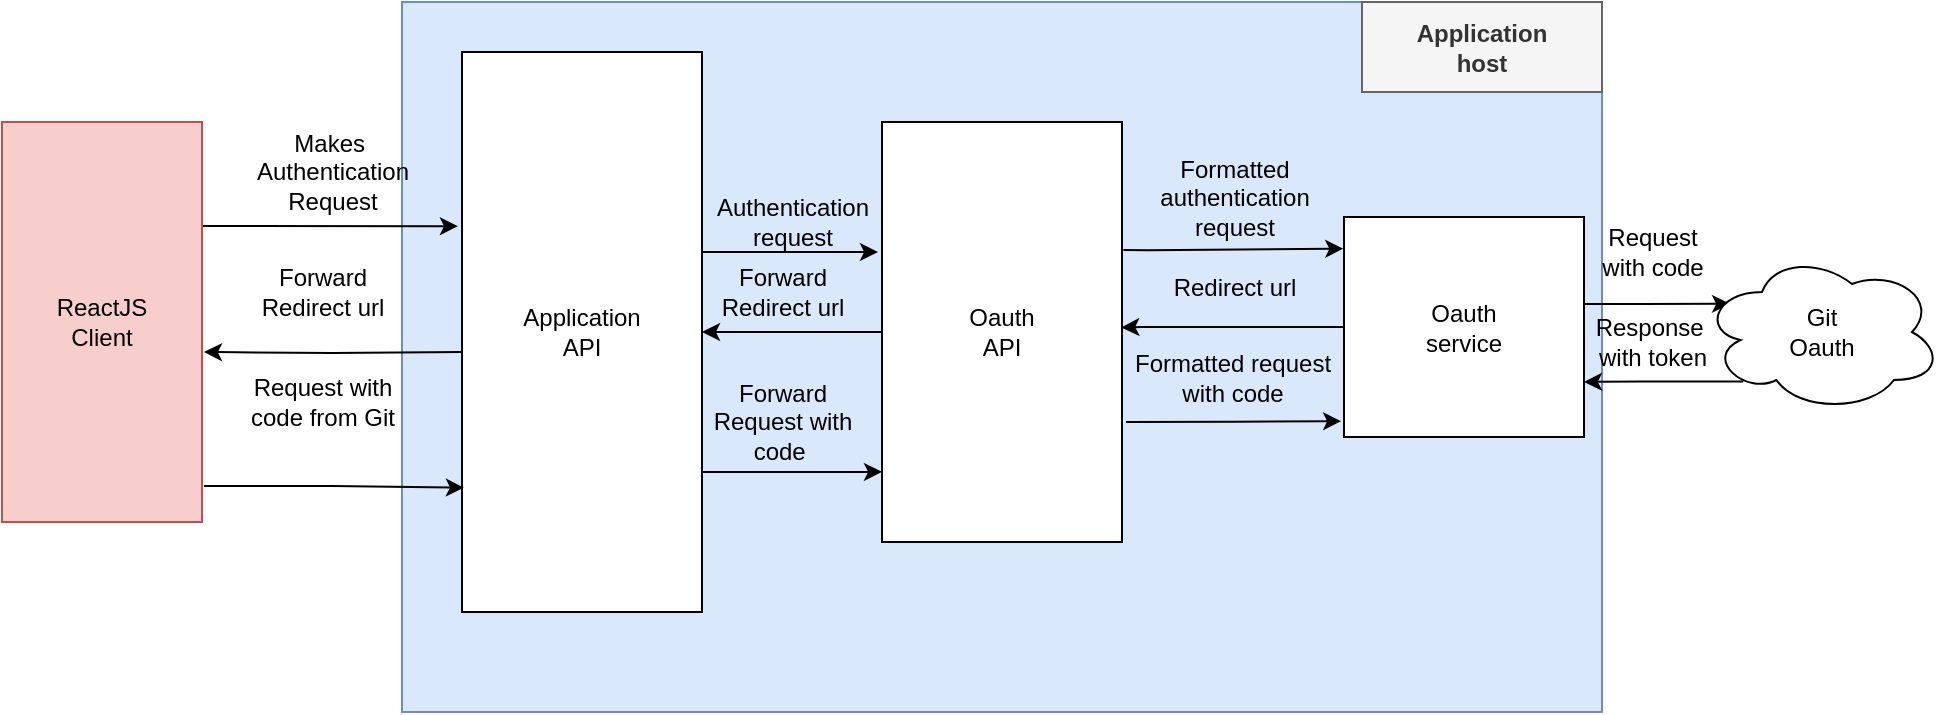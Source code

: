 <mxfile version="14.2.9" type="device"><diagram id="A3223G4YG6sxvBZfmURg" name="Page-1"><mxGraphModel dx="2249" dy="705" grid="1" gridSize="10" guides="1" tooltips="1" connect="1" arrows="1" fold="1" page="1" pageScale="1" pageWidth="827" pageHeight="1169" math="0" shadow="0"><root><mxCell id="0"/><mxCell id="1" parent="0"/><mxCell id="tsgNUOlN_CS2y4Dn1mhE-34" value="" style="rounded=0;whiteSpace=wrap;html=1;fillColor=#dae8fc;strokeColor=#6c8ebf;" vertex="1" parent="1"><mxGeometry x="10" y="35" width="600" height="355" as="geometry"/></mxCell><mxCell id="tsgNUOlN_CS2y4Dn1mhE-5" style="edgeStyle=orthogonalEdgeStyle;rounded=0;orthogonalLoop=1;jettySize=auto;html=1;" edge="1" parent="1" source="tsgNUOlN_CS2y4Dn1mhE-1"><mxGeometry relative="1" as="geometry"><mxPoint x="248" y="160" as="targetPoint"/><Array as="points"><mxPoint x="248" y="160"/></Array></mxGeometry></mxCell><mxCell id="tsgNUOlN_CS2y4Dn1mhE-22" style="edgeStyle=orthogonalEdgeStyle;rounded=0;orthogonalLoop=1;jettySize=auto;html=1;entryX=1.01;entryY=0.575;entryDx=0;entryDy=0;entryPerimeter=0;" edge="1" parent="1" target="tsgNUOlN_CS2y4Dn1mhE-18"><mxGeometry relative="1" as="geometry"><mxPoint x="40" y="210" as="sourcePoint"/></mxGeometry></mxCell><mxCell id="tsgNUOlN_CS2y4Dn1mhE-26" style="edgeStyle=orthogonalEdgeStyle;rounded=0;orthogonalLoop=1;jettySize=auto;html=1;exitX=1;exitY=0.75;exitDx=0;exitDy=0;entryX=0;entryY=0.833;entryDx=0;entryDy=0;entryPerimeter=0;" edge="1" parent="1" source="tsgNUOlN_CS2y4Dn1mhE-1" target="tsgNUOlN_CS2y4Dn1mhE-2"><mxGeometry relative="1" as="geometry"/></mxCell><mxCell id="tsgNUOlN_CS2y4Dn1mhE-1" value="Application&lt;br&gt;API" style="rounded=0;whiteSpace=wrap;html=1;" vertex="1" parent="1"><mxGeometry x="40" y="60" width="120" height="280" as="geometry"/></mxCell><mxCell id="tsgNUOlN_CS2y4Dn1mhE-6" style="edgeStyle=orthogonalEdgeStyle;rounded=0;orthogonalLoop=1;jettySize=auto;html=1;exitX=1.006;exitY=0.305;exitDx=0;exitDy=0;exitPerimeter=0;entryX=-0.003;entryY=0.144;entryDx=0;entryDy=0;entryPerimeter=0;" edge="1" parent="1" source="tsgNUOlN_CS2y4Dn1mhE-2" target="tsgNUOlN_CS2y4Dn1mhE-3"><mxGeometry relative="1" as="geometry"><mxPoint x="381" y="158.65" as="sourcePoint"/><mxPoint x="463" y="158.5" as="targetPoint"/><Array as="points"><mxPoint x="383" y="159"/></Array></mxGeometry></mxCell><mxCell id="tsgNUOlN_CS2y4Dn1mhE-20" style="edgeStyle=orthogonalEdgeStyle;rounded=0;orthogonalLoop=1;jettySize=auto;html=1;entryX=1;entryY=0.5;entryDx=0;entryDy=0;" edge="1" parent="1" source="tsgNUOlN_CS2y4Dn1mhE-2" target="tsgNUOlN_CS2y4Dn1mhE-1"><mxGeometry relative="1" as="geometry"/></mxCell><mxCell id="tsgNUOlN_CS2y4Dn1mhE-28" style="edgeStyle=orthogonalEdgeStyle;rounded=0;orthogonalLoop=1;jettySize=auto;html=1;exitX=1.017;exitY=0.714;exitDx=0;exitDy=0;entryX=-0.012;entryY=0.928;entryDx=0;entryDy=0;entryPerimeter=0;exitPerimeter=0;" edge="1" parent="1" source="tsgNUOlN_CS2y4Dn1mhE-2" target="tsgNUOlN_CS2y4Dn1mhE-3"><mxGeometry relative="1" as="geometry"><mxPoint x="380.28" y="244.54" as="sourcePoint"/></mxGeometry></mxCell><mxCell id="tsgNUOlN_CS2y4Dn1mhE-2" value="Oauth&lt;br&gt;API" style="rounded=0;whiteSpace=wrap;html=1;" vertex="1" parent="1"><mxGeometry x="250" y="95" width="120" height="210" as="geometry"/></mxCell><mxCell id="tsgNUOlN_CS2y4Dn1mhE-13" style="edgeStyle=orthogonalEdgeStyle;rounded=0;orthogonalLoop=1;jettySize=auto;html=1;exitX=0;exitY=0.5;exitDx=0;exitDy=0;entryX=0.997;entryY=0.489;entryDx=0;entryDy=0;entryPerimeter=0;" edge="1" parent="1" source="tsgNUOlN_CS2y4Dn1mhE-3" target="tsgNUOlN_CS2y4Dn1mhE-2"><mxGeometry relative="1" as="geometry"><mxPoint x="380" y="197.5" as="targetPoint"/><Array as="points"><mxPoint x="380" y="197"/></Array></mxGeometry></mxCell><mxCell id="tsgNUOlN_CS2y4Dn1mhE-30" style="edgeStyle=orthogonalEdgeStyle;rounded=0;orthogonalLoop=1;jettySize=auto;html=1;entryX=0.117;entryY=0.324;entryDx=0;entryDy=0;entryPerimeter=0;exitX=0.998;exitY=0.395;exitDx=0;exitDy=0;exitPerimeter=0;" edge="1" parent="1" source="tsgNUOlN_CS2y4Dn1mhE-3" target="tsgNUOlN_CS2y4Dn1mhE-4"><mxGeometry relative="1" as="geometry"/></mxCell><mxCell id="tsgNUOlN_CS2y4Dn1mhE-3" value="Oauth&lt;br&gt;service" style="rounded=0;whiteSpace=wrap;html=1;" vertex="1" parent="1"><mxGeometry x="481" y="142.5" width="120" height="110" as="geometry"/></mxCell><mxCell id="tsgNUOlN_CS2y4Dn1mhE-33" style="edgeStyle=orthogonalEdgeStyle;rounded=0;orthogonalLoop=1;jettySize=auto;html=1;exitX=0.172;exitY=0.809;exitDx=0;exitDy=0;exitPerimeter=0;entryX=1;entryY=0.75;entryDx=0;entryDy=0;" edge="1" parent="1" source="tsgNUOlN_CS2y4Dn1mhE-4" target="tsgNUOlN_CS2y4Dn1mhE-3"><mxGeometry relative="1" as="geometry"/></mxCell><mxCell id="tsgNUOlN_CS2y4Dn1mhE-4" value="Git&lt;br&gt;Oauth" style="ellipse;shape=cloud;whiteSpace=wrap;html=1;" vertex="1" parent="1"><mxGeometry x="660" y="160" width="120" height="80" as="geometry"/></mxCell><mxCell id="tsgNUOlN_CS2y4Dn1mhE-7" value="&lt;font style=&quot;font-size: 12px&quot;&gt;Authentication&lt;br&gt;request&lt;br&gt;&lt;/font&gt;" style="text;html=1;align=center;verticalAlign=middle;resizable=0;points=[];autosize=1;" vertex="1" parent="1"><mxGeometry x="160" y="130" width="90" height="30" as="geometry"/></mxCell><mxCell id="tsgNUOlN_CS2y4Dn1mhE-8" value="Formatted &lt;br&gt;authentication &lt;br&gt;request" style="text;html=1;align=center;verticalAlign=middle;resizable=0;points=[];autosize=1;" vertex="1" parent="1"><mxGeometry x="381" y="107.5" width="90" height="50" as="geometry"/></mxCell><mxCell id="tsgNUOlN_CS2y4Dn1mhE-14" value="Redirect url" style="text;html=1;align=center;verticalAlign=middle;resizable=0;points=[];autosize=1;" vertex="1" parent="1"><mxGeometry x="386" y="167.5" width="80" height="20" as="geometry"/></mxCell><mxCell id="tsgNUOlN_CS2y4Dn1mhE-15" value="" style="endArrow=classic;html=1;entryX=-0.017;entryY=0.311;entryDx=0;entryDy=0;entryPerimeter=0;" edge="1" parent="1" target="tsgNUOlN_CS2y4Dn1mhE-1"><mxGeometry width="50" height="50" relative="1" as="geometry"><mxPoint x="-90" y="147" as="sourcePoint"/><mxPoint x="-30" y="120" as="targetPoint"/></mxGeometry></mxCell><mxCell id="tsgNUOlN_CS2y4Dn1mhE-24" style="edgeStyle=orthogonalEdgeStyle;rounded=0;orthogonalLoop=1;jettySize=auto;html=1;exitX=1.01;exitY=0.91;exitDx=0;exitDy=0;exitPerimeter=0;entryX=0.008;entryY=0.778;entryDx=0;entryDy=0;entryPerimeter=0;" edge="1" parent="1" source="tsgNUOlN_CS2y4Dn1mhE-18" target="tsgNUOlN_CS2y4Dn1mhE-1"><mxGeometry relative="1" as="geometry"><mxPoint x="40" y="276" as="targetPoint"/></mxGeometry></mxCell><mxCell id="tsgNUOlN_CS2y4Dn1mhE-18" value="ReactJS&lt;br&gt;Client" style="rounded=0;whiteSpace=wrap;html=1;fillColor=#f8cecc;strokeColor=#b85450;" vertex="1" parent="1"><mxGeometry x="-190" y="95" width="100" height="200" as="geometry"/></mxCell><mxCell id="tsgNUOlN_CS2y4Dn1mhE-19" value="Makes&amp;nbsp;&lt;br&gt;Authentication&lt;br&gt;Request" style="text;html=1;align=center;verticalAlign=middle;resizable=0;points=[];autosize=1;" vertex="1" parent="1"><mxGeometry x="-70" y="95" width="90" height="50" as="geometry"/></mxCell><mxCell id="tsgNUOlN_CS2y4Dn1mhE-21" value="Forward&lt;br&gt;Redirect url" style="text;html=1;align=center;verticalAlign=middle;resizable=0;points=[];autosize=1;" vertex="1" parent="1"><mxGeometry x="160" y="165" width="80" height="30" as="geometry"/></mxCell><mxCell id="tsgNUOlN_CS2y4Dn1mhE-23" value="Forward&lt;br&gt;Redirect url" style="text;html=1;align=center;verticalAlign=middle;resizable=0;points=[];autosize=1;" vertex="1" parent="1"><mxGeometry x="-70" y="165" width="80" height="30" as="geometry"/></mxCell><mxCell id="tsgNUOlN_CS2y4Dn1mhE-25" value="Request with&lt;br&gt;code from Git" style="text;html=1;align=center;verticalAlign=middle;resizable=0;points=[];autosize=1;" vertex="1" parent="1"><mxGeometry x="-75" y="220" width="90" height="30" as="geometry"/></mxCell><mxCell id="tsgNUOlN_CS2y4Dn1mhE-27" value="Forward&lt;br&gt;Request with&lt;br&gt;code&amp;nbsp;" style="text;html=1;align=center;verticalAlign=middle;resizable=0;points=[];autosize=1;" vertex="1" parent="1"><mxGeometry x="160" y="220" width="80" height="50" as="geometry"/></mxCell><mxCell id="tsgNUOlN_CS2y4Dn1mhE-29" value="Formatted request&lt;br&gt;with code" style="text;html=1;align=center;verticalAlign=middle;resizable=0;points=[];autosize=1;" vertex="1" parent="1"><mxGeometry x="370" y="207.5" width="110" height="30" as="geometry"/></mxCell><mxCell id="tsgNUOlN_CS2y4Dn1mhE-31" value="Request &lt;br&gt;with code" style="text;html=1;align=center;verticalAlign=middle;resizable=0;points=[];autosize=1;" vertex="1" parent="1"><mxGeometry x="600" y="145" width="70" height="30" as="geometry"/></mxCell><mxCell id="tsgNUOlN_CS2y4Dn1mhE-32" value="Response&amp;nbsp;&lt;br&gt;with token" style="text;html=1;align=center;verticalAlign=middle;resizable=0;points=[];autosize=1;" vertex="1" parent="1"><mxGeometry x="600" y="190" width="70" height="30" as="geometry"/></mxCell><mxCell id="tsgNUOlN_CS2y4Dn1mhE-36" value="&lt;b&gt;Application&lt;br&gt;host&lt;br&gt;&lt;/b&gt;" style="rounded=0;whiteSpace=wrap;html=1;fillColor=#f5f5f5;strokeColor=#666666;fontColor=#333333;" vertex="1" parent="1"><mxGeometry x="490" y="35" width="120" height="45" as="geometry"/></mxCell></root></mxGraphModel></diagram></mxfile>
